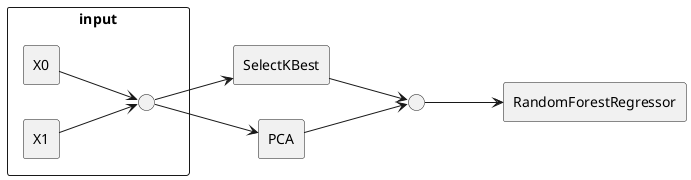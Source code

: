 @startuml

skinparam monochrome true
skinparam shadowing false

left to right direction

skinparam artifact {
    BorderColor lightgrey
}

rectangle input {
    rectangle X0
    rectangle X1
    interface " " as c0
}

rectangle SelectKBest
rectangle PCA
interface " " as c1
rectangle RandomForestRegressor
X0 --> c0
X1 --> c0 
c0 --> SelectKBest
c0 --> PCA
SelectKBest --> c1
PCA --> c1
c1 --> RandomForestRegressor

@enduml
